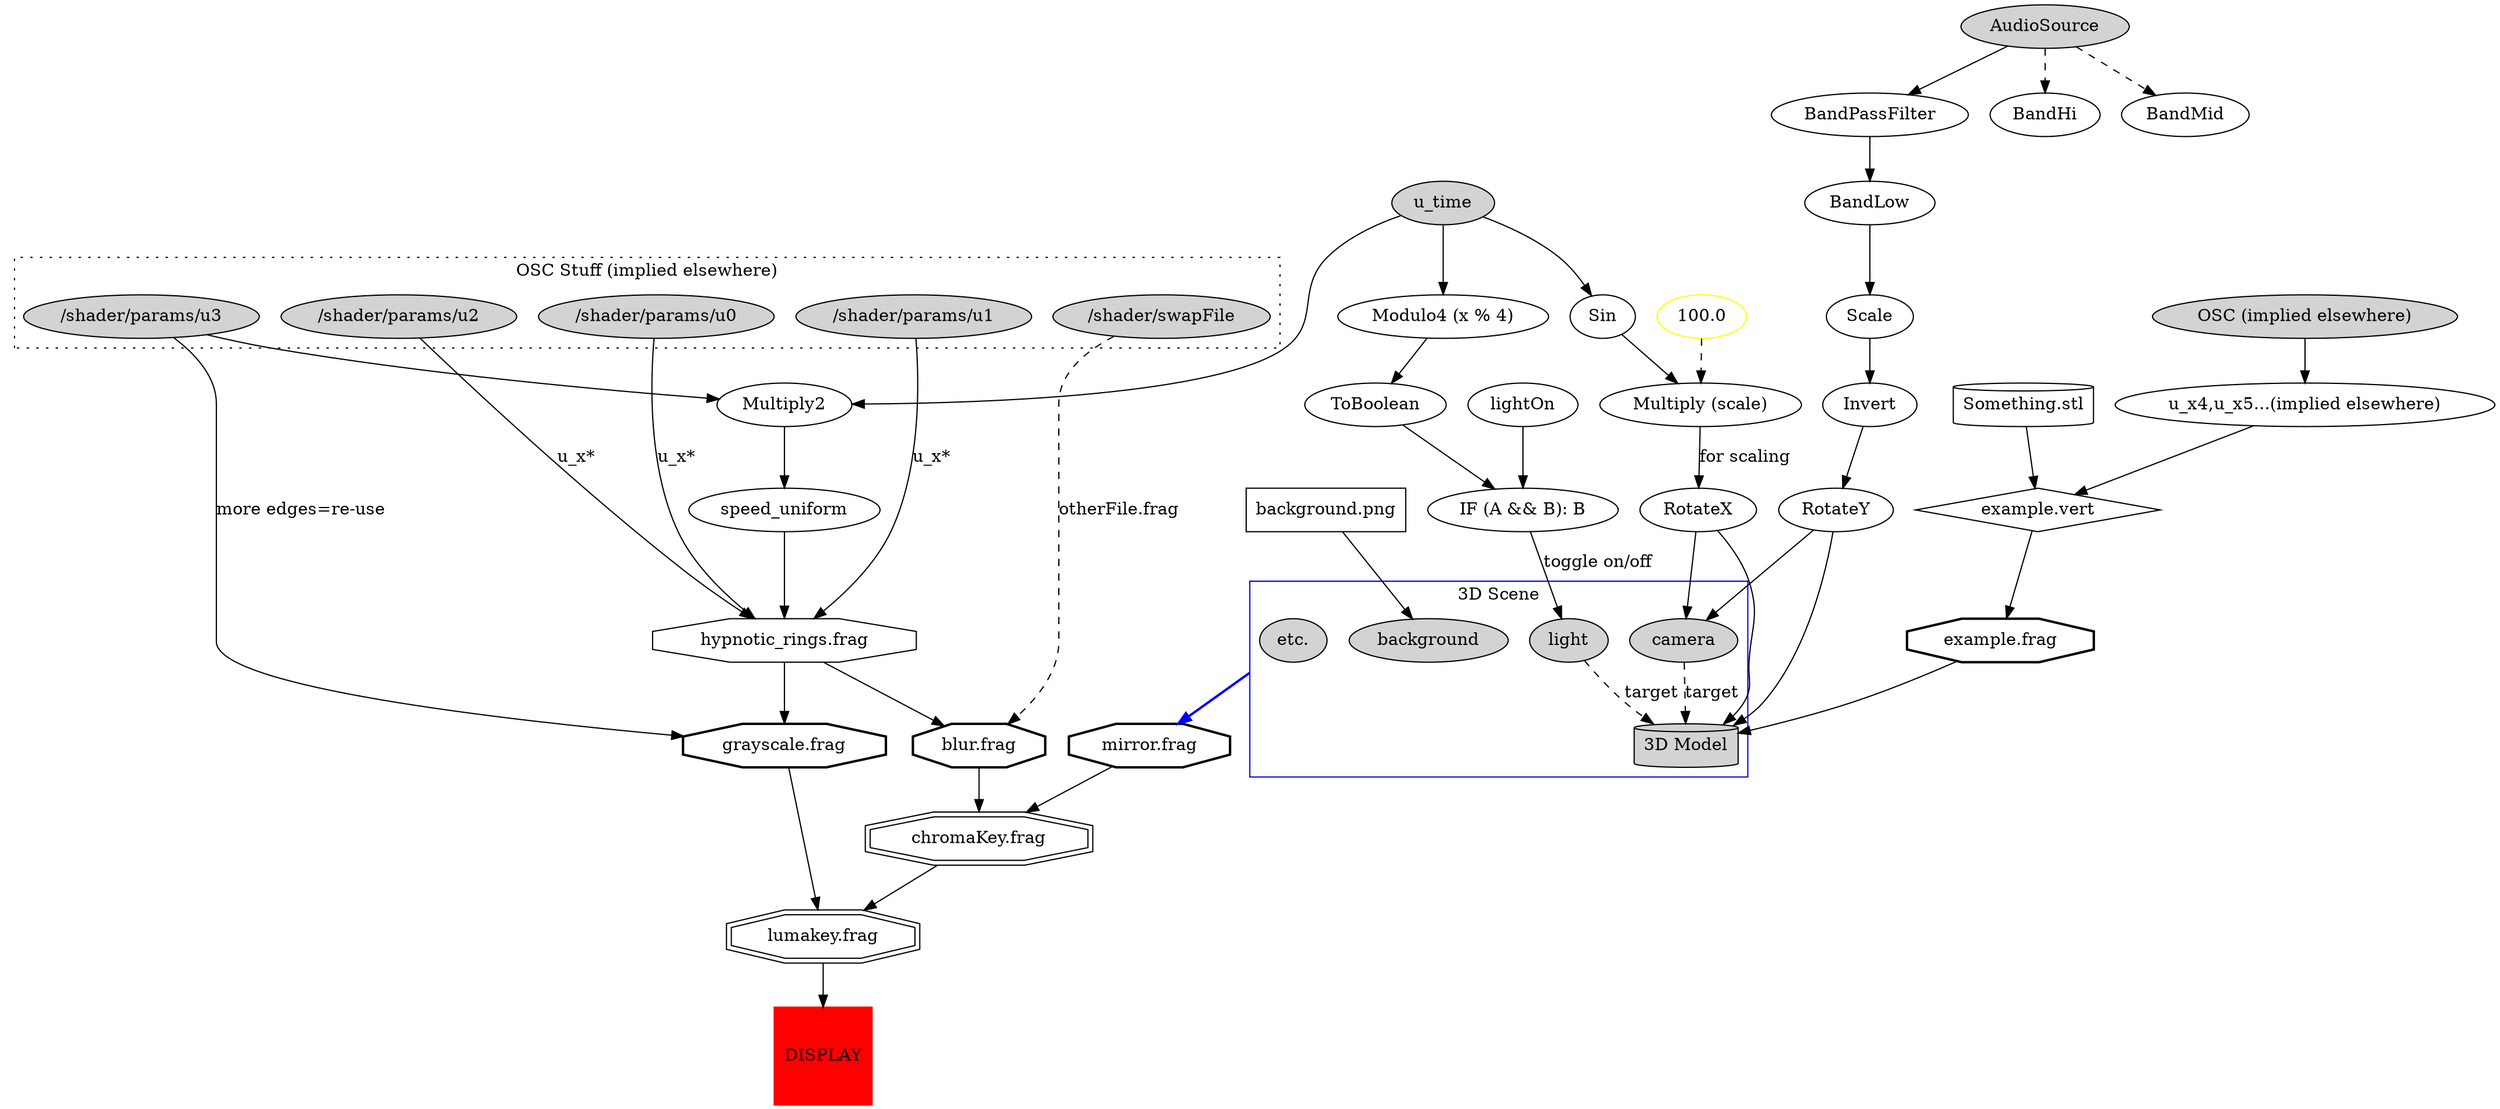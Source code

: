 digraph G  {
//    graph [fontsize=10 fontname="Verdana" compound=true];
//    node [shape=record fontsize=10 fontname="Verdana"];
    shape=record;
    compound=true;
    subgraph cluster_0 {
        node [style=filled];
      u_0 [label="/shader/params/u0"] 
      u_1 [label="/shader/params/u1"] 
      u_3 [label="/shader/params/u3"]   
      u_2 [label="/shader/params/u2"];
      u_swap [label="/shader/swapFile"];
        label="OSC Stuff (implied elsewhere)"
        style=dotted;
    }
   subgraph cluster_1 {
       label="3D Scene";
        node [style=filled];
      bg [label="background"];
      camera [label="camera"];
      light  [label="light",type="unknown"];
      shape [label="3D Model",shape=cylinder]
      modelTex [label="etc."]
        color=blue;
} 
 Model3D [label="Something.stl",shape=cylinder];
 image [label="background.png"];
 Grayscale [label="grayscale.frag",shape=octagon,style=bold];
 Blur [label="blur.frag",shape=octagon,style=bold];
 {light, camera} -> shape [label="target",style=dashed];
 image [shape=rectangle]
 image -> bg;     
 u_3 -> Grayscale [label="more edges=re-use"];
 u_swap -> Blur [style=dashed,label="otherFile.frag"];
 u_3 -> Multiply2;
 u_time [style=filled];
 u_time -> Multiply2;
 Modulo4 [label="Modulo4 (x % 4)"];
 IF [label="IF (A && B): B" ];
 Multiply [label="Multiply (scale)"];
 u_time -> Modulo4 -> ToBoolean;
 {ToBoolean, lightOn} -> IF;
 IF -> light  [label="toggle on/off"];
 HypRings -> Grayscale -> LumaKey;
 u_time -> Sin -> Multiply;
 ten [label="100.0",color=yellow];
 ten -> Multiply [style=dashed];
 Multiply -> RotateX [label="for scaling"];
 Mirror [label="mirror.frag",shape=octagon,style=bold];
 HypRings [label="hypnotic_rings.frag",shape=octagon];
 AudioSource [style="filled"];
 AudioSource -> BandPassFilter -> { BandLow };
 AudioSource -> { BandHi, BandMid } [style=dashed];
 BandLow -> Scale -> Invert -> RotateY;
 {RotateY, RotateX}  -> camera;
 Multiply2 -> speed_uniform -> HypRings;
 { u_0, u_1, u_2 } -> HypRings [label="u_x*"];
 moreosc [label="OSC (implied elsewhere)",style=filled];
 unis [label="u_x4,u_x5...(implied elsewhere)"];
 HypRings -> Blur;
 moreosc -> unis  -> ModelVert;
 // ChromaKey -> LumaKey -> DISPLAY;
 { RotateY, RotateX } -> shape;
 ChromaKey [label="chromaKey.frag",shape=doubleoctagon];
 LumaKey [label="lumakey.frag",shape=doubleoctagon];
 ModelVert [label="example.vert",shape=diamond];
 ModelFrag [label="example.frag",shape=octagon,style=bold];
 Model3D -> ModelVert -> ModelFrag -> shape;
 modelTex -> Mirror [ltail=cluster_1,style=bold,color=blue];
 DISPLAY [color=red,style="filled,bold",shape=square];
 {Mirror, Blur} -> ChromaKey -> LumaKey -> DISPLAY;
}
